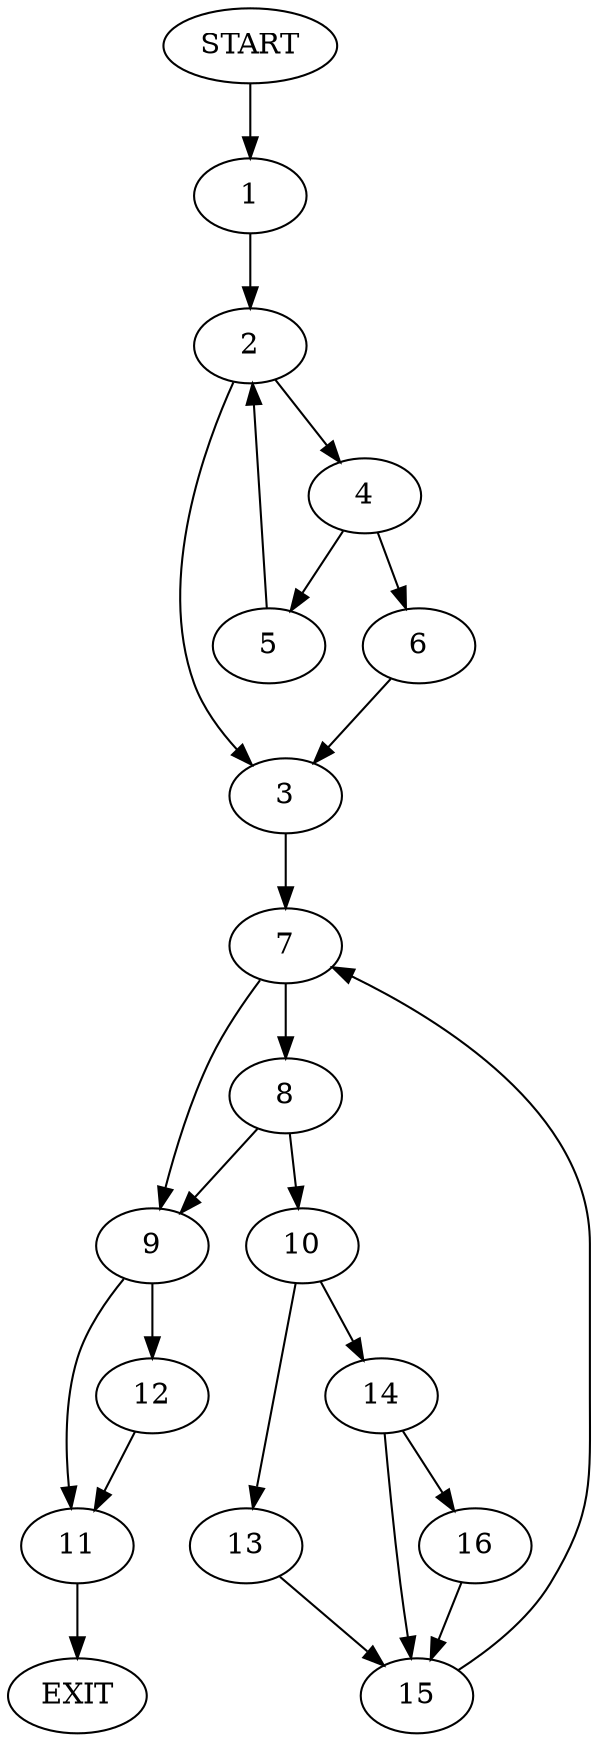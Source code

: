digraph {
0 [label="START"];
1;
2;
3;
4;
5;
6;
7;
8;
9;
10;
11;
12;
13;
14;
15;
16;
17 [label="EXIT"];
0 -> 1;
1 -> 2;
2 -> 3;
2 -> 4;
4 -> 5;
4 -> 6;
3 -> 7;
6 -> 3;
5 -> 2;
7 -> 8;
7 -> 9;
8 -> 9;
8 -> 10;
9 -> 11;
9 -> 12;
10 -> 13;
10 -> 14;
14 -> 15;
14 -> 16;
13 -> 15;
15 -> 7;
16 -> 15;
12 -> 11;
11 -> 17;
}